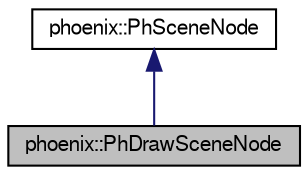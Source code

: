 digraph G
{
  edge [fontname="FreeSans",fontsize="10",labelfontname="FreeSans",labelfontsize="10"];
  node [fontname="FreeSans",fontsize="10",shape=record];
  Node1 [label="phoenix::PhDrawSceneNode",height=0.2,width=0.4,color="black", fillcolor="grey75", style="filled" fontcolor="black"];
  Node2 -> Node1 [dir=back,color="midnightblue",fontsize="10",style="solid",fontname="FreeSans"];
  Node2 [label="phoenix::PhSceneNode",height=0.2,width=0.4,color="black", fillcolor="white", style="filled",URL="$classphoenix_1_1PhSceneNode.htm",tooltip="Scenenode Prototype."];
}
